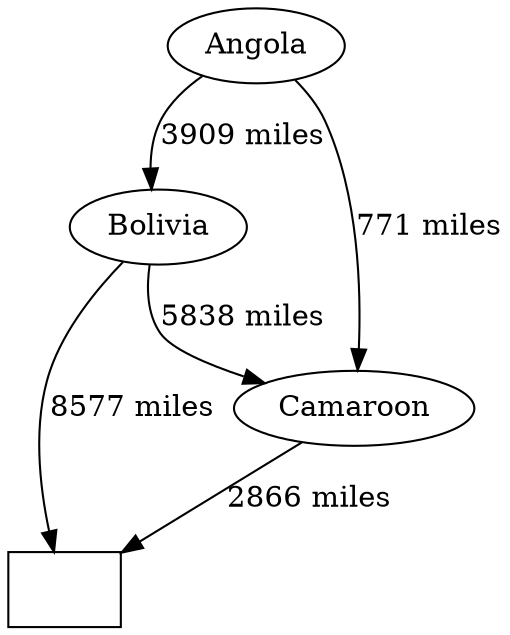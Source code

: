 digraph{
  ao [label="Angola"]
  bo [label="Bolivia"]
  cm [label="Camaroon"]
  ae [label="" shape="box" image="ae.png"]
  ao -> bo [label="3909 miles"]
  ao -> cm [label="771 miles"]
  bo -> cm [label="5838 miles"]
  bo -> ae [label="8577 miles"]
  cm -> ae [label="2866 miles"]
}